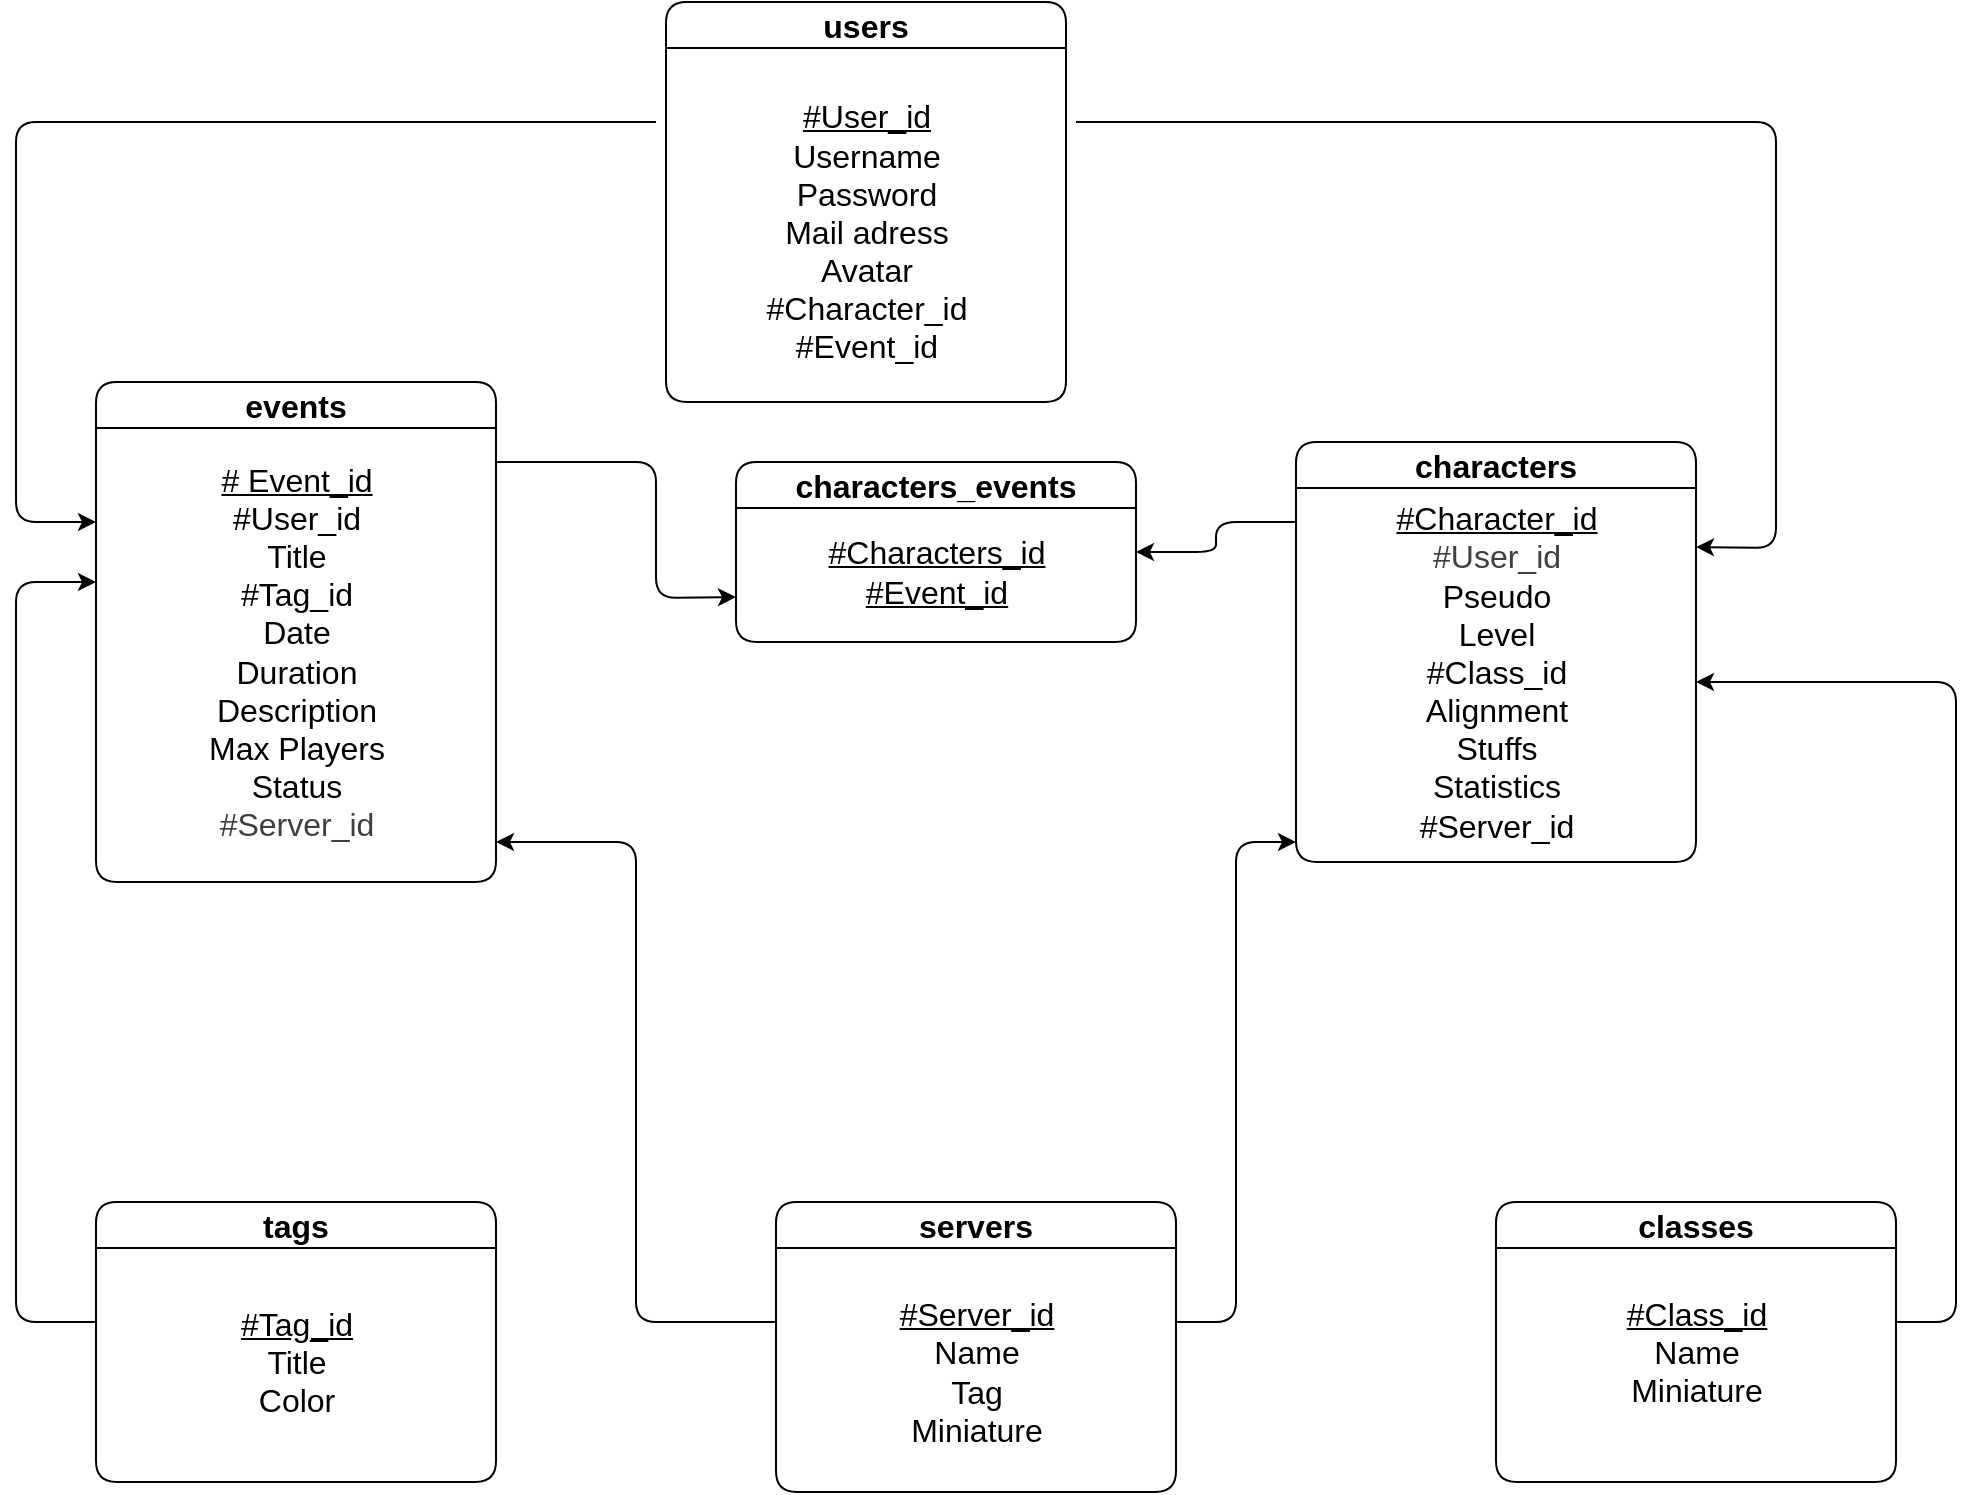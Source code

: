 <mxfile>
    <diagram id="jtF6xPpKGA2alfhUz21c" name="Page-1">
        <mxGraphModel dx="1335" dy="856" grid="1" gridSize="10" guides="1" tooltips="1" connect="1" arrows="1" fold="1" page="1" pageScale="1" pageWidth="1169" pageHeight="827" math="0" shadow="0">
            <root>
                <mxCell id="0"/>
                <mxCell id="1" parent="0"/>
                <mxCell id="58" style="edgeStyle=none;html=1;" edge="1" parent="1">
                    <mxGeometry relative="1" as="geometry">
                        <mxPoint x="800" y="460" as="targetPoint"/>
                        <mxPoint x="740" y="700" as="sourcePoint"/>
                        <Array as="points">
                            <mxPoint x="770" y="700"/>
                            <mxPoint x="770" y="460"/>
                        </Array>
                    </mxGeometry>
                </mxCell>
                <mxCell id="61" style="edgeStyle=none;html=1;entryX=1;entryY=0.5;entryDx=0;entryDy=0;" edge="1" parent="1" target="59">
                    <mxGeometry relative="1" as="geometry">
                        <mxPoint x="800" y="300" as="sourcePoint"/>
                        <Array as="points">
                            <mxPoint x="760" y="300"/>
                            <mxPoint x="760" y="315"/>
                        </Array>
                    </mxGeometry>
                </mxCell>
                <mxCell id="69" style="edgeStyle=none;html=1;exitX=1;exitY=0.25;exitDx=0;exitDy=0;entryX=1;entryY=0.25;entryDx=0;entryDy=0;" edge="1" parent="1" target="2">
                    <mxGeometry relative="1" as="geometry">
                        <mxPoint x="690" y="100" as="sourcePoint"/>
                        <Array as="points">
                            <mxPoint x="1040" y="100"/>
                            <mxPoint x="1040" y="313"/>
                        </Array>
                    </mxGeometry>
                </mxCell>
                <mxCell id="2" value="&lt;span style=&quot;font-size: 16px;&quot;&gt;characters&lt;/span&gt;" style="swimlane;whiteSpace=wrap;html=1;fillColor=#FFFFFF;rounded=1;shadow=0;glass=0;swimlaneLine=1;separatorColor=none;" parent="1" vertex="1">
                    <mxGeometry x="800" y="260" width="200" height="210" as="geometry"/>
                </mxCell>
                <mxCell id="4" value="&lt;div&gt;&lt;span style=&quot;font-size: 16px;&quot;&gt;&lt;u&gt;#Character_id&lt;/u&gt;&lt;/span&gt;&lt;/div&gt;&lt;div&gt;&lt;span style=&quot;color: rgb(63, 63, 63); font-size: 16px;&quot;&gt;#User_id&lt;/span&gt;&lt;span style=&quot;font-size: 16px;&quot;&gt;&lt;u&gt;&lt;br&gt;&lt;/u&gt;&lt;/span&gt;&lt;/div&gt;&lt;div&gt;&lt;span style=&quot;font-size: 16px;&quot;&gt;Pseudo&lt;/span&gt;&lt;/div&gt;&lt;div&gt;&lt;span style=&quot;font-size: 16px;&quot;&gt;Level&lt;/span&gt;&lt;/div&gt;&lt;div&gt;&lt;span style=&quot;font-size: 16px;&quot;&gt;#Class_id&lt;/span&gt;&lt;/div&gt;&lt;div&gt;&lt;span style=&quot;font-size: 16px;&quot;&gt;Alignment&lt;/span&gt;&lt;/div&gt;&lt;div&gt;&lt;span style=&quot;font-size: 16px;&quot;&gt;Stuffs&lt;/span&gt;&lt;/div&gt;&lt;div&gt;&lt;span style=&quot;font-size: 16px;&quot;&gt;Statistics&lt;/span&gt;&lt;/div&gt;&lt;div&gt;&lt;span style=&quot;font-size: 16px;&quot;&gt;#Server_id&lt;/span&gt;&lt;/div&gt;" style="text;html=1;align=center;verticalAlign=middle;resizable=0;points=[];autosize=1;strokeColor=none;fillColor=none;" parent="2" vertex="1">
                    <mxGeometry x="40" y="20" width="120" height="190" as="geometry"/>
                </mxCell>
                <mxCell id="5" value="&lt;font style=&quot;font-size: 16px;&quot;&gt;users&lt;/font&gt;" style="swimlane;whiteSpace=wrap;html=1;rounded=1;" parent="1" vertex="1">
                    <mxGeometry x="485" y="40" width="200" height="200" as="geometry"/>
                </mxCell>
                <mxCell id="6" value="&lt;font style=&quot;font-size: 16px;&quot;&gt;&lt;u&gt;#User_id&lt;/u&gt;&lt;/font&gt;&lt;div&gt;&lt;font size=&quot;3&quot; style=&quot;&quot;&gt;Username&lt;/font&gt;&lt;/div&gt;&lt;div&gt;&lt;font size=&quot;3&quot; style=&quot;&quot;&gt;Password&lt;/font&gt;&lt;/div&gt;&lt;div&gt;&lt;font size=&quot;3&quot; style=&quot;&quot;&gt;Mail adress&lt;/font&gt;&lt;/div&gt;&lt;div&gt;&lt;font size=&quot;3&quot; style=&quot;&quot;&gt;Avatar&lt;/font&gt;&lt;/div&gt;&lt;div&gt;&lt;font size=&quot;3&quot; style=&quot;&quot;&gt;#Character_id&lt;/font&gt;&lt;/div&gt;&lt;div&gt;&lt;font size=&quot;3&quot; style=&quot;&quot;&gt;#Event_id&lt;/font&gt;&lt;/div&gt;" style="text;html=1;align=center;verticalAlign=middle;resizable=0;points=[];autosize=1;strokeColor=none;fillColor=none;" parent="5" vertex="1">
                    <mxGeometry x="40" y="40" width="120" height="150" as="geometry"/>
                </mxCell>
                <mxCell id="62" style="edgeStyle=none;html=1;entryX=0;entryY=0.75;entryDx=0;entryDy=0;" edge="1" parent="1" target="59">
                    <mxGeometry relative="1" as="geometry">
                        <mxPoint x="400" y="270" as="sourcePoint"/>
                        <Array as="points">
                            <mxPoint x="480" y="270"/>
                            <mxPoint x="480" y="338"/>
                        </Array>
                    </mxGeometry>
                </mxCell>
                <mxCell id="70" style="edgeStyle=none;html=1;" edge="1" parent="1">
                    <mxGeometry relative="1" as="geometry">
                        <mxPoint x="200" y="300" as="targetPoint"/>
                        <mxPoint x="480" y="100" as="sourcePoint"/>
                        <Array as="points">
                            <mxPoint x="160" y="100"/>
                            <mxPoint x="160" y="300"/>
                        </Array>
                    </mxGeometry>
                </mxCell>
                <mxCell id="7" value="&lt;font style=&quot;font-size: 16px;&quot;&gt;events&lt;/font&gt;" style="swimlane;whiteSpace=wrap;html=1;rounded=1;startSize=23;" parent="1" vertex="1">
                    <mxGeometry x="200" y="230" width="200" height="250" as="geometry"/>
                </mxCell>
                <mxCell id="8" value="&lt;span style=&quot;font-size: 16px;&quot;&gt;&lt;u&gt;# Event_id&lt;/u&gt;&lt;/span&gt;&lt;div&gt;&lt;span style=&quot;font-size: 16px;&quot;&gt;#User_id&lt;br&gt;&lt;/span&gt;&lt;div&gt;&lt;span style=&quot;font-size: 16px;&quot;&gt;Title&lt;/span&gt;&lt;/div&gt;&lt;div&gt;&lt;span style=&quot;font-size: 16px;&quot;&gt;#Tag_id&lt;/span&gt;&lt;/div&gt;&lt;div&gt;&lt;span style=&quot;font-size: 16px; background-color: transparent;&quot;&gt;Date&lt;/span&gt;&lt;br&gt;&lt;/div&gt;&lt;div&gt;&lt;span style=&quot;font-size: 16px;&quot;&gt;Duration&lt;/span&gt;&lt;/div&gt;&lt;div&gt;&lt;span style=&quot;font-size: 16px;&quot;&gt;Description&lt;/span&gt;&lt;/div&gt;&lt;div&gt;&lt;span style=&quot;font-size: 16px;&quot;&gt;Max Players&lt;/span&gt;&lt;/div&gt;&lt;div&gt;&lt;span style=&quot;font-size: 16px;&quot;&gt;Status&lt;/span&gt;&lt;/div&gt;&lt;div&gt;&lt;span style=&quot;color: rgb(63, 63, 63); font-size: 16px;&quot;&gt;#Server_id&lt;/span&gt;&lt;/div&gt;&lt;/div&gt;" style="text;html=1;align=center;verticalAlign=middle;resizable=0;points=[];autosize=1;strokeColor=none;fillColor=none;" parent="7" vertex="1">
                    <mxGeometry x="45" y="30" width="110" height="210" as="geometry"/>
                </mxCell>
                <mxCell id="72" style="edgeStyle=none;html=1;" edge="1" parent="1">
                    <mxGeometry relative="1" as="geometry">
                        <mxPoint x="200" y="330" as="targetPoint"/>
                        <mxPoint x="200" y="700" as="sourcePoint"/>
                        <Array as="points">
                            <mxPoint x="160" y="700"/>
                            <mxPoint x="160" y="330"/>
                        </Array>
                    </mxGeometry>
                </mxCell>
                <mxCell id="9" value="&lt;font style=&quot;font-size: 16px;&quot;&gt;tags&lt;/font&gt;" style="swimlane;whiteSpace=wrap;html=1;rounded=1;" parent="1" vertex="1">
                    <mxGeometry x="200" y="640" width="200" height="140" as="geometry"/>
                </mxCell>
                <mxCell id="10" value="&lt;span style=&quot;font-size: 16px;&quot;&gt;&lt;u&gt;#Tag_id&lt;/u&gt;&lt;/span&gt;&lt;div&gt;&lt;span style=&quot;font-size: 16px;&quot;&gt;Title&lt;/span&gt;&lt;/div&gt;&lt;div&gt;&lt;span style=&quot;font-size: 16px;&quot;&gt;Color&lt;/span&gt;&lt;/div&gt;" style="text;html=1;align=center;verticalAlign=middle;resizable=0;points=[];autosize=1;strokeColor=none;fillColor=none;" parent="9" vertex="1">
                    <mxGeometry x="60" y="45" width="80" height="70" as="geometry"/>
                </mxCell>
                <mxCell id="73" style="edgeStyle=none;html=1;" edge="1" parent="1">
                    <mxGeometry relative="1" as="geometry">
                        <mxPoint x="1000" y="380" as="targetPoint"/>
                        <mxPoint x="1100" y="700" as="sourcePoint"/>
                        <Array as="points">
                            <mxPoint x="1130" y="700"/>
                            <mxPoint x="1130" y="380"/>
                        </Array>
                    </mxGeometry>
                </mxCell>
                <mxCell id="11" value="&lt;font style=&quot;font-size: 16px;&quot;&gt;classes&lt;/font&gt;" style="swimlane;whiteSpace=wrap;html=1;rounded=1;" parent="1" vertex="1">
                    <mxGeometry x="900" y="640" width="200" height="140" as="geometry"/>
                </mxCell>
                <mxCell id="12" value="&lt;span style=&quot;font-size: 16px;&quot;&gt;&lt;u&gt;#Class_id&lt;/u&gt;&lt;/span&gt;&lt;div&gt;&lt;span style=&quot;font-size: 16px;&quot;&gt;Name&lt;/span&gt;&lt;/div&gt;&lt;div&gt;&lt;span style=&quot;font-size: 16px;&quot;&gt;Miniature&lt;/span&gt;&lt;/div&gt;" style="text;html=1;align=center;verticalAlign=middle;resizable=0;points=[];autosize=1;strokeColor=none;fillColor=none;" parent="11" vertex="1">
                    <mxGeometry x="55" y="40" width="90" height="70" as="geometry"/>
                </mxCell>
                <mxCell id="13" value="&lt;font style=&quot;font-size: 16px;&quot;&gt;servers&lt;/font&gt;" style="swimlane;whiteSpace=wrap;html=1;startSize=23;rounded=1;fillStyle=auto;fillColor=default;" parent="1" vertex="1">
                    <mxGeometry x="540" y="640" width="200" height="145" as="geometry"/>
                </mxCell>
                <mxCell id="14" value="&lt;span style=&quot;font-size: 16px;&quot;&gt;&lt;u&gt;#Server_id&lt;/u&gt;&lt;/span&gt;&lt;div&gt;&lt;span style=&quot;font-size: 16px;&quot;&gt;Name&lt;/span&gt;&lt;/div&gt;&lt;div&gt;&lt;span style=&quot;font-size: 16px;&quot;&gt;Tag&lt;/span&gt;&lt;/div&gt;&lt;div&gt;&lt;span style=&quot;font-size: 16px;&quot;&gt;Miniature&lt;/span&gt;&lt;/div&gt;" style="text;html=1;align=center;verticalAlign=middle;resizable=0;points=[];autosize=1;strokeColor=none;fillColor=none;" parent="13" vertex="1">
                    <mxGeometry x="50" y="40" width="100" height="90" as="geometry"/>
                </mxCell>
                <mxCell id="56" style="edgeStyle=none;html=1;" edge="1" parent="1">
                    <mxGeometry relative="1" as="geometry">
                        <mxPoint x="540" y="700" as="sourcePoint"/>
                        <mxPoint x="400" y="460" as="targetPoint"/>
                        <Array as="points">
                            <mxPoint x="470" y="700"/>
                            <mxPoint x="470" y="460"/>
                        </Array>
                    </mxGeometry>
                </mxCell>
                <mxCell id="59" value="&lt;font style=&quot;font-size: 16px;&quot;&gt;characters_events&lt;/font&gt;" style="swimlane;whiteSpace=wrap;html=1;rounded=1;" vertex="1" parent="1">
                    <mxGeometry x="520" y="270" width="200" height="90" as="geometry"/>
                </mxCell>
                <mxCell id="60" value="&lt;span style=&quot;font-size: 16px;&quot;&gt;&lt;u&gt;#Characters_id&lt;/u&gt;&lt;/span&gt;&lt;div&gt;&lt;span style=&quot;font-size: 16px;&quot;&gt;&lt;u&gt;#Event_id&lt;/u&gt;&lt;/span&gt;&lt;/div&gt;" style="text;html=1;align=center;verticalAlign=middle;resizable=0;points=[];autosize=1;strokeColor=none;fillColor=none;" vertex="1" parent="59">
                    <mxGeometry x="35" y="30" width="130" height="50" as="geometry"/>
                </mxCell>
            </root>
        </mxGraphModel>
    </diagram>
</mxfile>